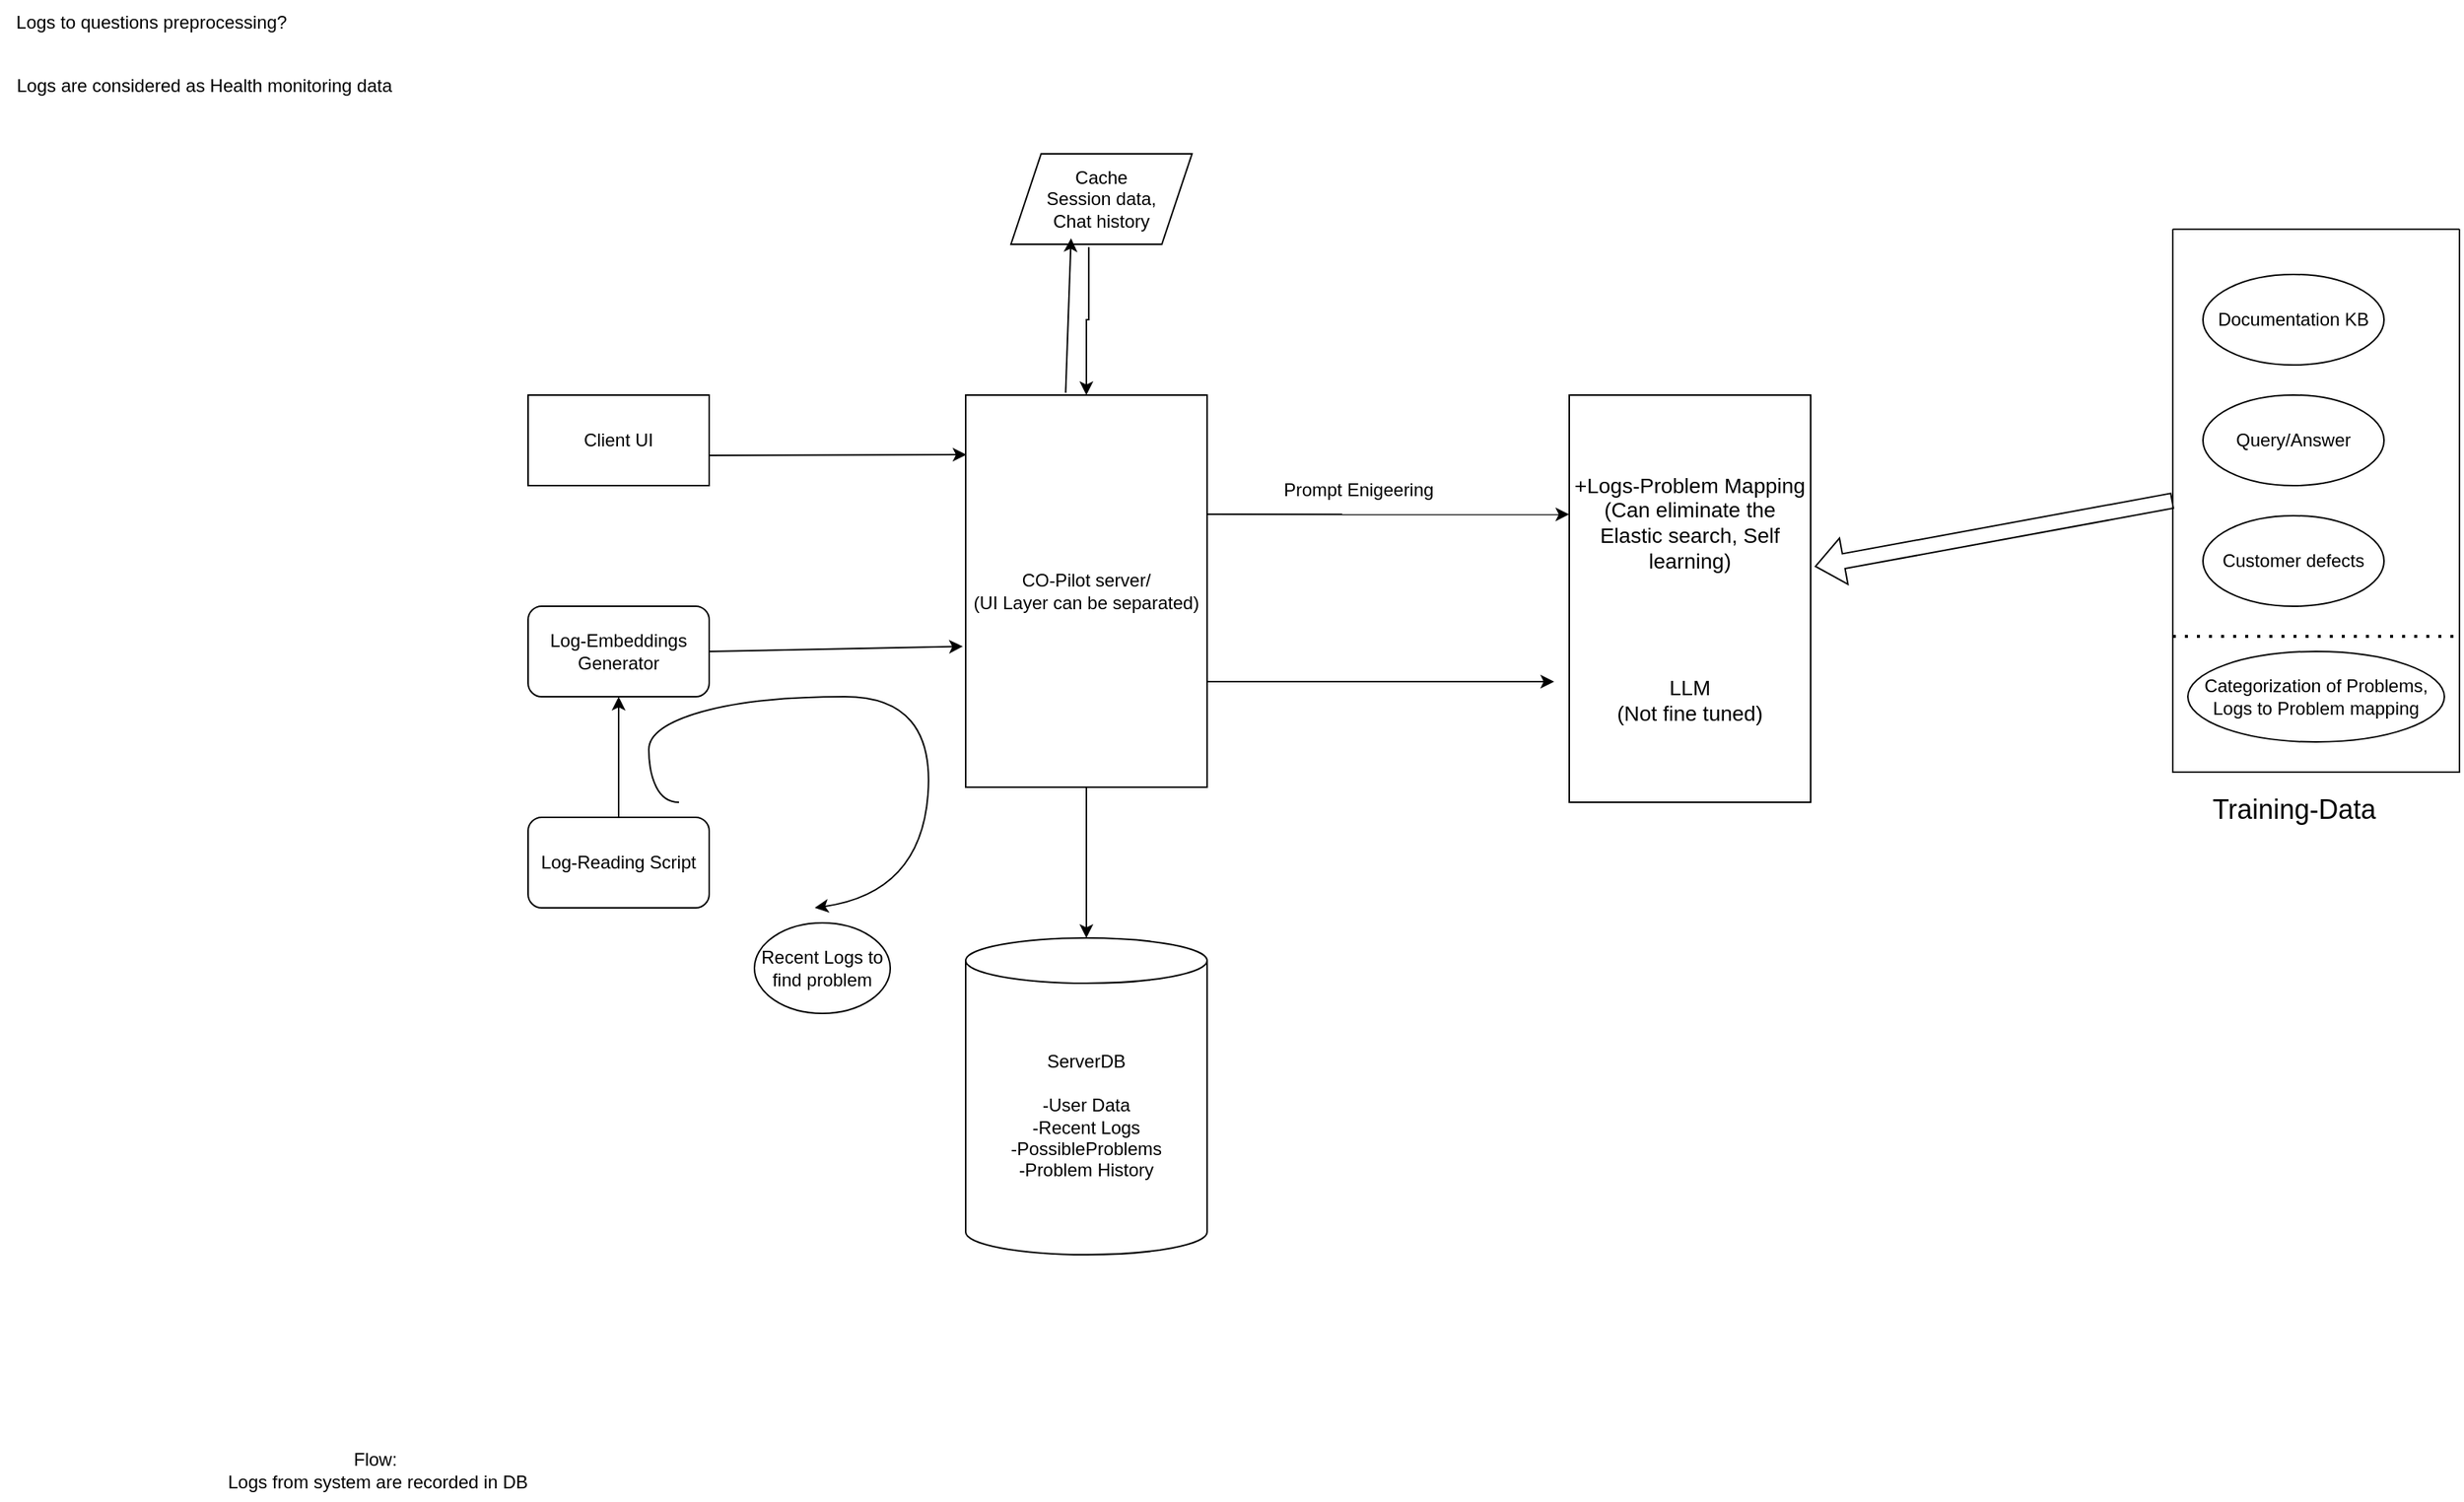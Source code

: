 <mxfile version="24.7.8">
  <diagram name="Page-1" id="LHE1wV6XIYT82lGFWwzO">
    <mxGraphModel dx="2074" dy="1236" grid="1" gridSize="10" guides="1" tooltips="1" connect="1" arrows="1" fold="1" page="0" pageScale="1" pageWidth="850" pageHeight="1100" math="0" shadow="0">
      <root>
        <mxCell id="0" />
        <mxCell id="1" parent="0" />
        <mxCell id="jK28P5SP5pA109z6-lmz-1" value="Client UI" style="rounded=0;whiteSpace=wrap;html=1;" parent="1" vertex="1">
          <mxGeometry x="30" y="120" width="120" height="60" as="geometry" />
        </mxCell>
        <mxCell id="jK28P5SP5pA109z6-lmz-20" value="" style="edgeStyle=orthogonalEdgeStyle;rounded=0;orthogonalLoop=1;jettySize=auto;html=1;" parent="1" source="jK28P5SP5pA109z6-lmz-2" target="jK28P5SP5pA109z6-lmz-4" edge="1">
          <mxGeometry relative="1" as="geometry" />
        </mxCell>
        <mxCell id="jK28P5SP5pA109z6-lmz-2" value="CO-Pilot server/&lt;br&gt;(UI Layer can be separated)" style="rounded=0;whiteSpace=wrap;html=1;" parent="1" vertex="1">
          <mxGeometry x="320" y="120" width="160" height="260" as="geometry" />
        </mxCell>
        <mxCell id="jK28P5SP5pA109z6-lmz-18" value="" style="edgeStyle=orthogonalEdgeStyle;rounded=0;orthogonalLoop=1;jettySize=auto;html=1;" parent="1" source="jK28P5SP5pA109z6-lmz-3" target="jK28P5SP5pA109z6-lmz-12" edge="1">
          <mxGeometry relative="1" as="geometry" />
        </mxCell>
        <mxCell id="jK28P5SP5pA109z6-lmz-3" value="Log-Reading Script" style="rounded=1;whiteSpace=wrap;html=1;" parent="1" vertex="1">
          <mxGeometry x="30" y="400" width="120" height="60" as="geometry" />
        </mxCell>
        <mxCell id="jK28P5SP5pA109z6-lmz-4" value="ServerDB&lt;br&gt;&lt;br&gt;-User Data&lt;br&gt;-Recent Logs&lt;br&gt;-PossibleProblems&lt;br&gt;-Problem History" style="shape=cylinder3;whiteSpace=wrap;html=1;boundedLbl=1;backgroundOutline=1;size=15;" parent="1" vertex="1">
          <mxGeometry x="320" y="480" width="160" height="210" as="geometry" />
        </mxCell>
        <mxCell id="jK28P5SP5pA109z6-lmz-21" value="" style="edgeStyle=orthogonalEdgeStyle;rounded=0;orthogonalLoop=1;jettySize=auto;html=1;exitX=0.43;exitY=1.031;exitDx=0;exitDy=0;exitPerimeter=0;" parent="1" source="jK28P5SP5pA109z6-lmz-5" target="jK28P5SP5pA109z6-lmz-2" edge="1">
          <mxGeometry relative="1" as="geometry" />
        </mxCell>
        <mxCell id="jK28P5SP5pA109z6-lmz-5" value="Cache&lt;br&gt;Session data,&lt;br&gt;Chat history" style="shape=parallelogram;perimeter=parallelogramPerimeter;whiteSpace=wrap;html=1;fixedSize=1;" parent="1" vertex="1">
          <mxGeometry x="350" y="-40" width="120" height="60" as="geometry" />
        </mxCell>
        <mxCell id="jK28P5SP5pA109z6-lmz-6" value="&lt;font style=&quot;font-size: 14px;&quot;&gt;+Logs-Problem Mapping&lt;br&gt;(Can eliminate the Elastic search, Self learning)&lt;br&gt;&lt;br&gt;&lt;br&gt;&lt;br&gt;&lt;br&gt;LLM&lt;br&gt;(Not fine tuned)&lt;/font&gt;" style="rounded=0;whiteSpace=wrap;html=1;" parent="1" vertex="1">
          <mxGeometry x="720" y="120" width="160" height="270" as="geometry" />
        </mxCell>
        <mxCell id="jK28P5SP5pA109z6-lmz-12" value="Log-Embeddings Generator" style="rounded=1;whiteSpace=wrap;html=1;" parent="1" vertex="1">
          <mxGeometry x="30" y="260" width="120" height="60" as="geometry" />
        </mxCell>
        <mxCell id="jK28P5SP5pA109z6-lmz-14" value="" style="swimlane;startSize=0;" parent="1" vertex="1">
          <mxGeometry x="1120" y="10" width="190" height="360" as="geometry" />
        </mxCell>
        <mxCell id="jK28P5SP5pA109z6-lmz-11" value="Customer defects" style="ellipse;whiteSpace=wrap;html=1;" parent="jK28P5SP5pA109z6-lmz-14" vertex="1">
          <mxGeometry x="20" y="190" width="120" height="60" as="geometry" />
        </mxCell>
        <mxCell id="jK28P5SP5pA109z6-lmz-10" value="Query/Answer" style="ellipse;whiteSpace=wrap;html=1;" parent="jK28P5SP5pA109z6-lmz-14" vertex="1">
          <mxGeometry x="20" y="110" width="120" height="60" as="geometry" />
        </mxCell>
        <mxCell id="jK28P5SP5pA109z6-lmz-7" value="Documentation KB" style="ellipse;whiteSpace=wrap;html=1;" parent="jK28P5SP5pA109z6-lmz-14" vertex="1">
          <mxGeometry x="20" y="30" width="120" height="60" as="geometry" />
        </mxCell>
        <mxCell id="5YCUgnjCpD6jwyH-mtwO-2" value="&lt;span style=&quot;text-wrap: nowrap;&quot;&gt;Categorization of Problems,&lt;/span&gt;&lt;br style=&quot;text-wrap: nowrap;&quot;&gt;&lt;span style=&quot;text-wrap: nowrap;&quot;&gt;Logs to Problem mapping&lt;/span&gt;" style="ellipse;whiteSpace=wrap;html=1;" parent="jK28P5SP5pA109z6-lmz-14" vertex="1">
          <mxGeometry x="10" y="280" width="170" height="60" as="geometry" />
        </mxCell>
        <mxCell id="5YCUgnjCpD6jwyH-mtwO-4" value="" style="endArrow=none;dashed=1;html=1;dashPattern=1 3;strokeWidth=2;rounded=0;entryX=1;entryY=0.75;entryDx=0;entryDy=0;" parent="jK28P5SP5pA109z6-lmz-14" target="jK28P5SP5pA109z6-lmz-14" edge="1">
          <mxGeometry width="50" height="50" relative="1" as="geometry">
            <mxPoint y="270" as="sourcePoint" />
            <mxPoint x="50" y="220" as="targetPoint" />
          </mxGeometry>
        </mxCell>
        <mxCell id="jK28P5SP5pA109z6-lmz-16" value="&lt;font style=&quot;font-size: 18px;&quot;&gt;Training-Data&lt;/font&gt;" style="text;html=1;align=center;verticalAlign=middle;resizable=0;points=[];autosize=1;strokeColor=none;fillColor=none;" parent="1" vertex="1">
          <mxGeometry x="1135" y="375" width="130" height="40" as="geometry" />
        </mxCell>
        <mxCell id="jK28P5SP5pA109z6-lmz-17" value="" style="shape=flexArrow;endArrow=classic;html=1;rounded=0;exitX=0;exitY=0.5;exitDx=0;exitDy=0;entryX=1.017;entryY=0.421;entryDx=0;entryDy=0;entryPerimeter=0;" parent="1" source="jK28P5SP5pA109z6-lmz-14" target="jK28P5SP5pA109z6-lmz-6" edge="1">
          <mxGeometry width="50" height="50" relative="1" as="geometry">
            <mxPoint x="520" y="470" as="sourcePoint" />
            <mxPoint x="570" y="420" as="targetPoint" />
          </mxGeometry>
        </mxCell>
        <mxCell id="jK28P5SP5pA109z6-lmz-22" value="" style="endArrow=classic;html=1;rounded=0;exitX=0.414;exitY=-0.006;exitDx=0;exitDy=0;exitPerimeter=0;entryX=0.332;entryY=0.933;entryDx=0;entryDy=0;entryPerimeter=0;" parent="1" source="jK28P5SP5pA109z6-lmz-2" target="jK28P5SP5pA109z6-lmz-5" edge="1">
          <mxGeometry width="50" height="50" relative="1" as="geometry">
            <mxPoint x="520" y="470" as="sourcePoint" />
            <mxPoint x="380" y="20" as="targetPoint" />
          </mxGeometry>
        </mxCell>
        <mxCell id="jK28P5SP5pA109z6-lmz-23" value="" style="endArrow=classic;html=1;rounded=0;" parent="1" edge="1">
          <mxGeometry width="50" height="50" relative="1" as="geometry">
            <mxPoint x="480" y="310" as="sourcePoint" />
            <mxPoint x="710" y="310" as="targetPoint" />
          </mxGeometry>
        </mxCell>
        <mxCell id="jK28P5SP5pA109z6-lmz-25" value="" style="endArrow=classic;html=1;rounded=0;entryX=0.003;entryY=0.152;entryDx=0;entryDy=0;entryPerimeter=0;" parent="1" target="jK28P5SP5pA109z6-lmz-2" edge="1">
          <mxGeometry width="50" height="50" relative="1" as="geometry">
            <mxPoint x="150" y="160" as="sourcePoint" />
            <mxPoint x="200" y="110" as="targetPoint" />
          </mxGeometry>
        </mxCell>
        <mxCell id="jK28P5SP5pA109z6-lmz-27" value="" style="endArrow=classic;html=1;rounded=0;entryX=-0.012;entryY=0.641;entryDx=0;entryDy=0;entryPerimeter=0;" parent="1" target="jK28P5SP5pA109z6-lmz-2" edge="1">
          <mxGeometry width="50" height="50" relative="1" as="geometry">
            <mxPoint x="150" y="290" as="sourcePoint" />
            <mxPoint x="200" y="240" as="targetPoint" />
          </mxGeometry>
        </mxCell>
        <mxCell id="eXCkx5bpzLnXhg8JC5zK-4" value="" style="curved=1;endArrow=classic;html=1;rounded=0;" parent="1" edge="1">
          <mxGeometry width="50" height="50" relative="1" as="geometry">
            <mxPoint x="130" y="390" as="sourcePoint" />
            <mxPoint x="220" y="460" as="targetPoint" />
            <Array as="points">
              <mxPoint x="120" y="390" />
              <mxPoint x="110" y="370" />
              <mxPoint x="110" y="340" />
              <mxPoint x="180" y="320" />
              <mxPoint x="300" y="320" />
              <mxPoint x="290" y="450" />
            </Array>
          </mxGeometry>
        </mxCell>
        <mxCell id="eXCkx5bpzLnXhg8JC5zK-6" value="Logs to questions preprocessing?" style="text;html=1;align=center;verticalAlign=middle;resizable=0;points=[];autosize=1;strokeColor=none;fillColor=none;" parent="1" vertex="1">
          <mxGeometry x="-320" y="-142" width="200" height="30" as="geometry" />
        </mxCell>
        <mxCell id="5YCUgnjCpD6jwyH-mtwO-1" value="" style="endArrow=classic;html=1;rounded=0;exitX=1;exitY=0.304;exitDx=0;exitDy=0;exitPerimeter=0;entryX=0;entryY=0.293;entryDx=0;entryDy=0;entryPerimeter=0;" parent="1" source="jK28P5SP5pA109z6-lmz-2" target="jK28P5SP5pA109z6-lmz-6" edge="1">
          <mxGeometry width="50" height="50" relative="1" as="geometry">
            <mxPoint x="500" y="270" as="sourcePoint" />
            <mxPoint x="550" y="220" as="targetPoint" />
          </mxGeometry>
        </mxCell>
        <mxCell id="5YCUgnjCpD6jwyH-mtwO-3" value="Prompt Enigeering" style="text;html=1;align=center;verticalAlign=middle;resizable=0;points=[];autosize=1;strokeColor=none;fillColor=none;" parent="1" vertex="1">
          <mxGeometry x="520" y="168" width="120" height="30" as="geometry" />
        </mxCell>
        <mxCell id="5YCUgnjCpD6jwyH-mtwO-5" value="Logs are considered as Health monitoring data" style="text;html=1;align=center;verticalAlign=middle;resizable=0;points=[];autosize=1;strokeColor=none;fillColor=none;" parent="1" vertex="1">
          <mxGeometry x="-320" y="-100" width="270" height="30" as="geometry" />
        </mxCell>
        <mxCell id="F5TkketDJm4hRCB2532A-1" value="Recent Logs to find problem" style="ellipse;whiteSpace=wrap;html=1;" vertex="1" parent="1">
          <mxGeometry x="180" y="470" width="90" height="60" as="geometry" />
        </mxCell>
        <mxCell id="F5TkketDJm4hRCB2532A-2" value="Flow:&amp;nbsp;&lt;br&gt;Logs from system are recorded in DB" style="text;html=1;align=center;verticalAlign=middle;resizable=0;points=[];autosize=1;strokeColor=none;fillColor=none;" vertex="1" parent="1">
          <mxGeometry x="-180" y="813" width="220" height="40" as="geometry" />
        </mxCell>
      </root>
    </mxGraphModel>
  </diagram>
</mxfile>
